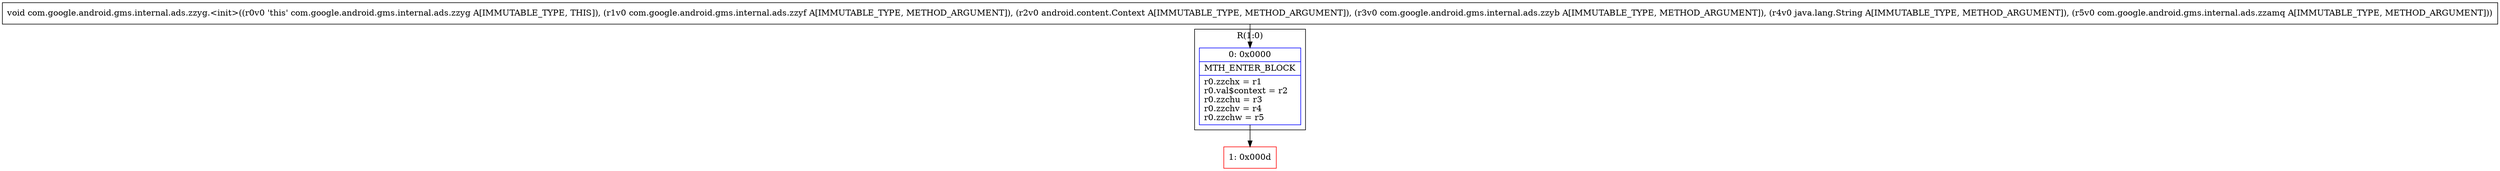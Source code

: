 digraph "CFG forcom.google.android.gms.internal.ads.zzyg.\<init\>(Lcom\/google\/android\/gms\/internal\/ads\/zzyf;Landroid\/content\/Context;Lcom\/google\/android\/gms\/internal\/ads\/zzyb;Ljava\/lang\/String;Lcom\/google\/android\/gms\/internal\/ads\/zzamq;)V" {
subgraph cluster_Region_1227659966 {
label = "R(1:0)";
node [shape=record,color=blue];
Node_0 [shape=record,label="{0\:\ 0x0000|MTH_ENTER_BLOCK\l|r0.zzchx = r1\lr0.val$context = r2\lr0.zzchu = r3\lr0.zzchv = r4\lr0.zzchw = r5\l}"];
}
Node_1 [shape=record,color=red,label="{1\:\ 0x000d}"];
MethodNode[shape=record,label="{void com.google.android.gms.internal.ads.zzyg.\<init\>((r0v0 'this' com.google.android.gms.internal.ads.zzyg A[IMMUTABLE_TYPE, THIS]), (r1v0 com.google.android.gms.internal.ads.zzyf A[IMMUTABLE_TYPE, METHOD_ARGUMENT]), (r2v0 android.content.Context A[IMMUTABLE_TYPE, METHOD_ARGUMENT]), (r3v0 com.google.android.gms.internal.ads.zzyb A[IMMUTABLE_TYPE, METHOD_ARGUMENT]), (r4v0 java.lang.String A[IMMUTABLE_TYPE, METHOD_ARGUMENT]), (r5v0 com.google.android.gms.internal.ads.zzamq A[IMMUTABLE_TYPE, METHOD_ARGUMENT])) }"];
MethodNode -> Node_0;
Node_0 -> Node_1;
}

